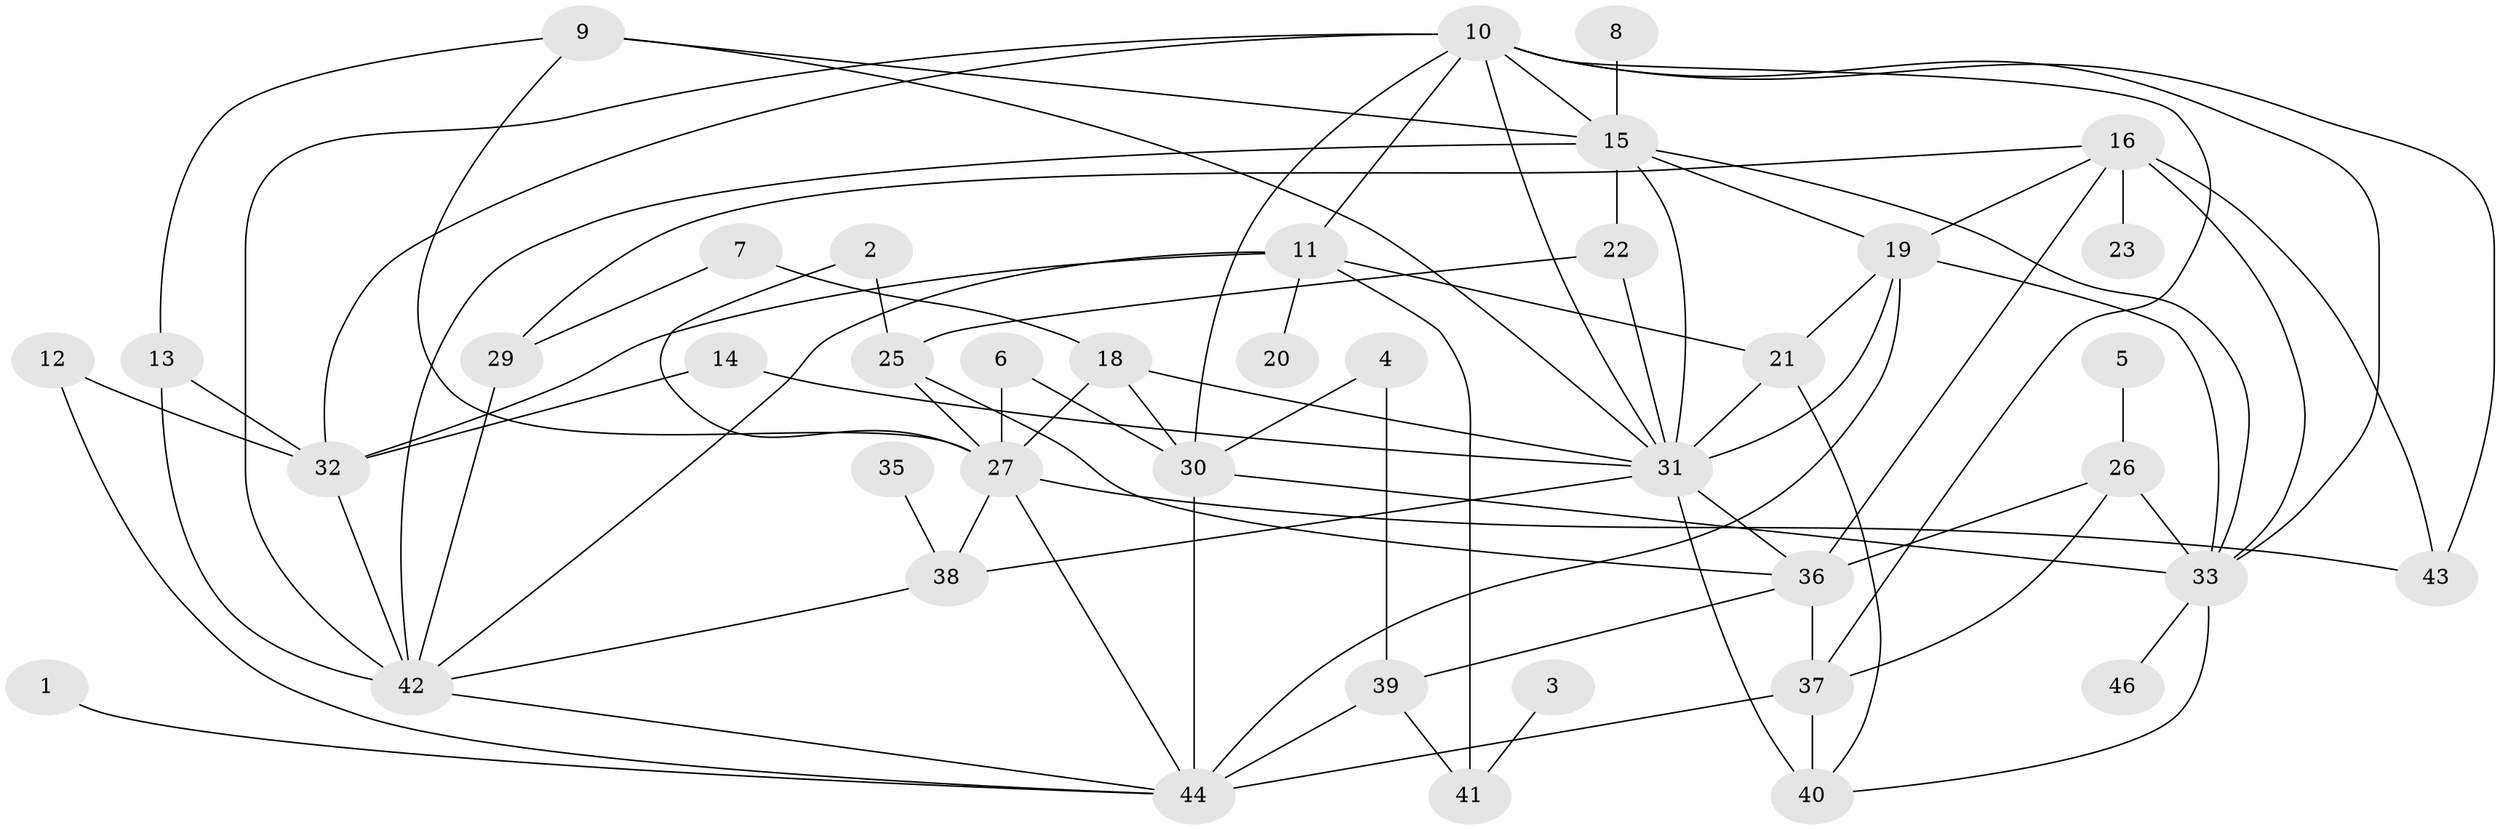// original degree distribution, {1: 0.15217391304347827, 4: 0.20652173913043478, 5: 0.10869565217391304, 2: 0.22826086956521738, 3: 0.1956521739130435, 6: 0.043478260869565216, 7: 0.021739130434782608, 0: 0.043478260869565216}
// Generated by graph-tools (version 1.1) at 2025/25/03/09/25 03:25:24]
// undirected, 41 vertices, 84 edges
graph export_dot {
graph [start="1"]
  node [color=gray90,style=filled];
  1;
  2;
  3;
  4;
  5;
  6;
  7;
  8;
  9;
  10;
  11;
  12;
  13;
  14;
  15;
  16;
  18;
  19;
  20;
  21;
  22;
  23;
  25;
  26;
  27;
  29;
  30;
  31;
  32;
  33;
  35;
  36;
  37;
  38;
  39;
  40;
  41;
  42;
  43;
  44;
  46;
  1 -- 44 [weight=1.0];
  2 -- 25 [weight=1.0];
  2 -- 27 [weight=1.0];
  3 -- 41 [weight=1.0];
  4 -- 30 [weight=1.0];
  4 -- 39 [weight=1.0];
  5 -- 26 [weight=1.0];
  6 -- 27 [weight=1.0];
  6 -- 30 [weight=1.0];
  7 -- 18 [weight=1.0];
  7 -- 29 [weight=1.0];
  8 -- 15 [weight=1.0];
  9 -- 13 [weight=1.0];
  9 -- 15 [weight=1.0];
  9 -- 27 [weight=1.0];
  9 -- 31 [weight=1.0];
  10 -- 11 [weight=1.0];
  10 -- 15 [weight=1.0];
  10 -- 30 [weight=1.0];
  10 -- 31 [weight=1.0];
  10 -- 32 [weight=1.0];
  10 -- 33 [weight=1.0];
  10 -- 37 [weight=1.0];
  10 -- 42 [weight=2.0];
  10 -- 43 [weight=1.0];
  11 -- 20 [weight=1.0];
  11 -- 21 [weight=1.0];
  11 -- 32 [weight=1.0];
  11 -- 41 [weight=1.0];
  11 -- 42 [weight=1.0];
  12 -- 32 [weight=1.0];
  12 -- 44 [weight=1.0];
  13 -- 32 [weight=1.0];
  13 -- 42 [weight=1.0];
  14 -- 31 [weight=1.0];
  14 -- 32 [weight=1.0];
  15 -- 19 [weight=1.0];
  15 -- 22 [weight=1.0];
  15 -- 31 [weight=1.0];
  15 -- 33 [weight=1.0];
  15 -- 42 [weight=1.0];
  16 -- 19 [weight=1.0];
  16 -- 23 [weight=1.0];
  16 -- 29 [weight=1.0];
  16 -- 33 [weight=2.0];
  16 -- 36 [weight=1.0];
  16 -- 43 [weight=1.0];
  18 -- 27 [weight=1.0];
  18 -- 30 [weight=1.0];
  18 -- 31 [weight=1.0];
  19 -- 21 [weight=1.0];
  19 -- 31 [weight=1.0];
  19 -- 33 [weight=2.0];
  19 -- 44 [weight=1.0];
  21 -- 31 [weight=1.0];
  21 -- 40 [weight=1.0];
  22 -- 25 [weight=1.0];
  22 -- 31 [weight=1.0];
  25 -- 27 [weight=1.0];
  25 -- 36 [weight=1.0];
  26 -- 33 [weight=1.0];
  26 -- 36 [weight=1.0];
  26 -- 37 [weight=1.0];
  27 -- 38 [weight=1.0];
  27 -- 43 [weight=1.0];
  27 -- 44 [weight=1.0];
  29 -- 42 [weight=1.0];
  30 -- 33 [weight=1.0];
  30 -- 44 [weight=1.0];
  31 -- 36 [weight=1.0];
  31 -- 38 [weight=1.0];
  31 -- 40 [weight=2.0];
  32 -- 42 [weight=1.0];
  33 -- 40 [weight=1.0];
  33 -- 46 [weight=1.0];
  35 -- 38 [weight=1.0];
  36 -- 37 [weight=2.0];
  36 -- 39 [weight=1.0];
  37 -- 40 [weight=1.0];
  37 -- 44 [weight=1.0];
  38 -- 42 [weight=1.0];
  39 -- 41 [weight=1.0];
  39 -- 44 [weight=2.0];
  42 -- 44 [weight=1.0];
}
